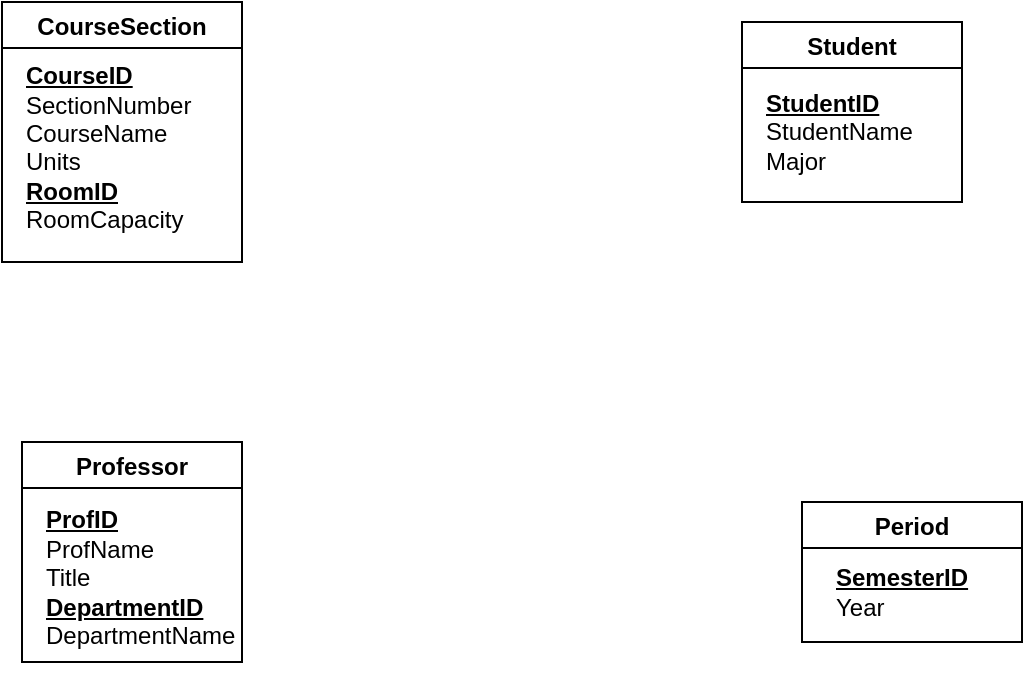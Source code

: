 <mxfile version="13.8.0" type="github">
  <diagram id="t-Mmstxlc7Xm2mfy3XAt" name="Page-1">
    <mxGraphModel dx="1422" dy="705" grid="1" gridSize="10" guides="1" tooltips="1" connect="1" arrows="1" fold="1" page="1" pageScale="1" pageWidth="827" pageHeight="1169" math="0" shadow="0">
      <root>
        <mxCell id="0" />
        <mxCell id="1" parent="0" />
        <mxCell id="Y8Ge55y2-l8mE33ceWih-7" value="CourseSection" style="swimlane;" vertex="1" parent="1">
          <mxGeometry x="110" y="60" width="120" height="130" as="geometry" />
        </mxCell>
        <mxCell id="Y8Ge55y2-l8mE33ceWih-8" value="&lt;u style=&quot;font-weight: bold&quot;&gt;CourseID&lt;/u&gt;&lt;br&gt;&lt;div&gt;SectionNumber&lt;/div&gt;&lt;div&gt;CourseName&lt;/div&gt;&lt;div&gt;Units&lt;/div&gt;&lt;div&gt;&lt;u&gt;&lt;b&gt;RoomID&lt;/b&gt;&lt;/u&gt;&lt;/div&gt;&lt;div&gt;RoomCapacity&lt;/div&gt;&lt;div&gt;&lt;br&gt;&lt;/div&gt;" style="text;html=1;align=left;verticalAlign=middle;resizable=0;points=[];autosize=1;" vertex="1" parent="Y8Ge55y2-l8mE33ceWih-7">
          <mxGeometry x="10" y="30" width="100" height="100" as="geometry" />
        </mxCell>
        <mxCell id="Y8Ge55y2-l8mE33ceWih-9" value="Professor" style="swimlane;" vertex="1" parent="1">
          <mxGeometry x="120" y="280" width="110" height="110" as="geometry" />
        </mxCell>
        <mxCell id="Y8Ge55y2-l8mE33ceWih-10" value="&lt;u style=&quot;font-weight: bold&quot;&gt;ProfID&lt;/u&gt;&lt;br&gt;&lt;div&gt;ProfName&lt;/div&gt;&lt;div&gt;&lt;span&gt;Title&lt;/span&gt;&lt;/div&gt;&lt;div&gt;&lt;span&gt;&lt;b&gt;&lt;u&gt;DepartmentID&lt;/u&gt;&lt;/b&gt;&lt;/span&gt;&lt;/div&gt;&lt;div&gt;DepartmentName&lt;/div&gt;&lt;div&gt;&lt;br&gt;&lt;/div&gt;" style="text;html=1;align=left;verticalAlign=middle;resizable=0;points=[];autosize=1;" vertex="1" parent="Y8Ge55y2-l8mE33ceWih-9">
          <mxGeometry x="10" y="30" width="110" height="90" as="geometry" />
        </mxCell>
        <mxCell id="Y8Ge55y2-l8mE33ceWih-13" value="Student" style="swimlane;" vertex="1" parent="1">
          <mxGeometry x="480" y="70" width="110" height="90" as="geometry" />
        </mxCell>
        <mxCell id="Y8Ge55y2-l8mE33ceWih-15" value="&lt;u style=&quot;font-weight: bold&quot;&gt;StudentID&lt;/u&gt;&lt;br&gt;StudentName&lt;br&gt;Major" style="text;html=1;align=left;verticalAlign=middle;resizable=0;points=[];autosize=1;" vertex="1" parent="Y8Ge55y2-l8mE33ceWih-13">
          <mxGeometry x="10" y="30" width="90" height="50" as="geometry" />
        </mxCell>
        <mxCell id="Y8Ge55y2-l8mE33ceWih-16" value="Period" style="swimlane;" vertex="1" parent="1">
          <mxGeometry x="510" y="310" width="110" height="70" as="geometry" />
        </mxCell>
        <mxCell id="Y8Ge55y2-l8mE33ceWih-17" value="&lt;u style=&quot;font-weight: bold&quot;&gt;SemesterID&lt;/u&gt;&lt;br&gt;Year" style="text;html=1;align=left;verticalAlign=middle;resizable=0;points=[];autosize=1;" vertex="1" parent="Y8Ge55y2-l8mE33ceWih-16">
          <mxGeometry x="15" y="30" width="80" height="30" as="geometry" />
        </mxCell>
      </root>
    </mxGraphModel>
  </diagram>
</mxfile>
